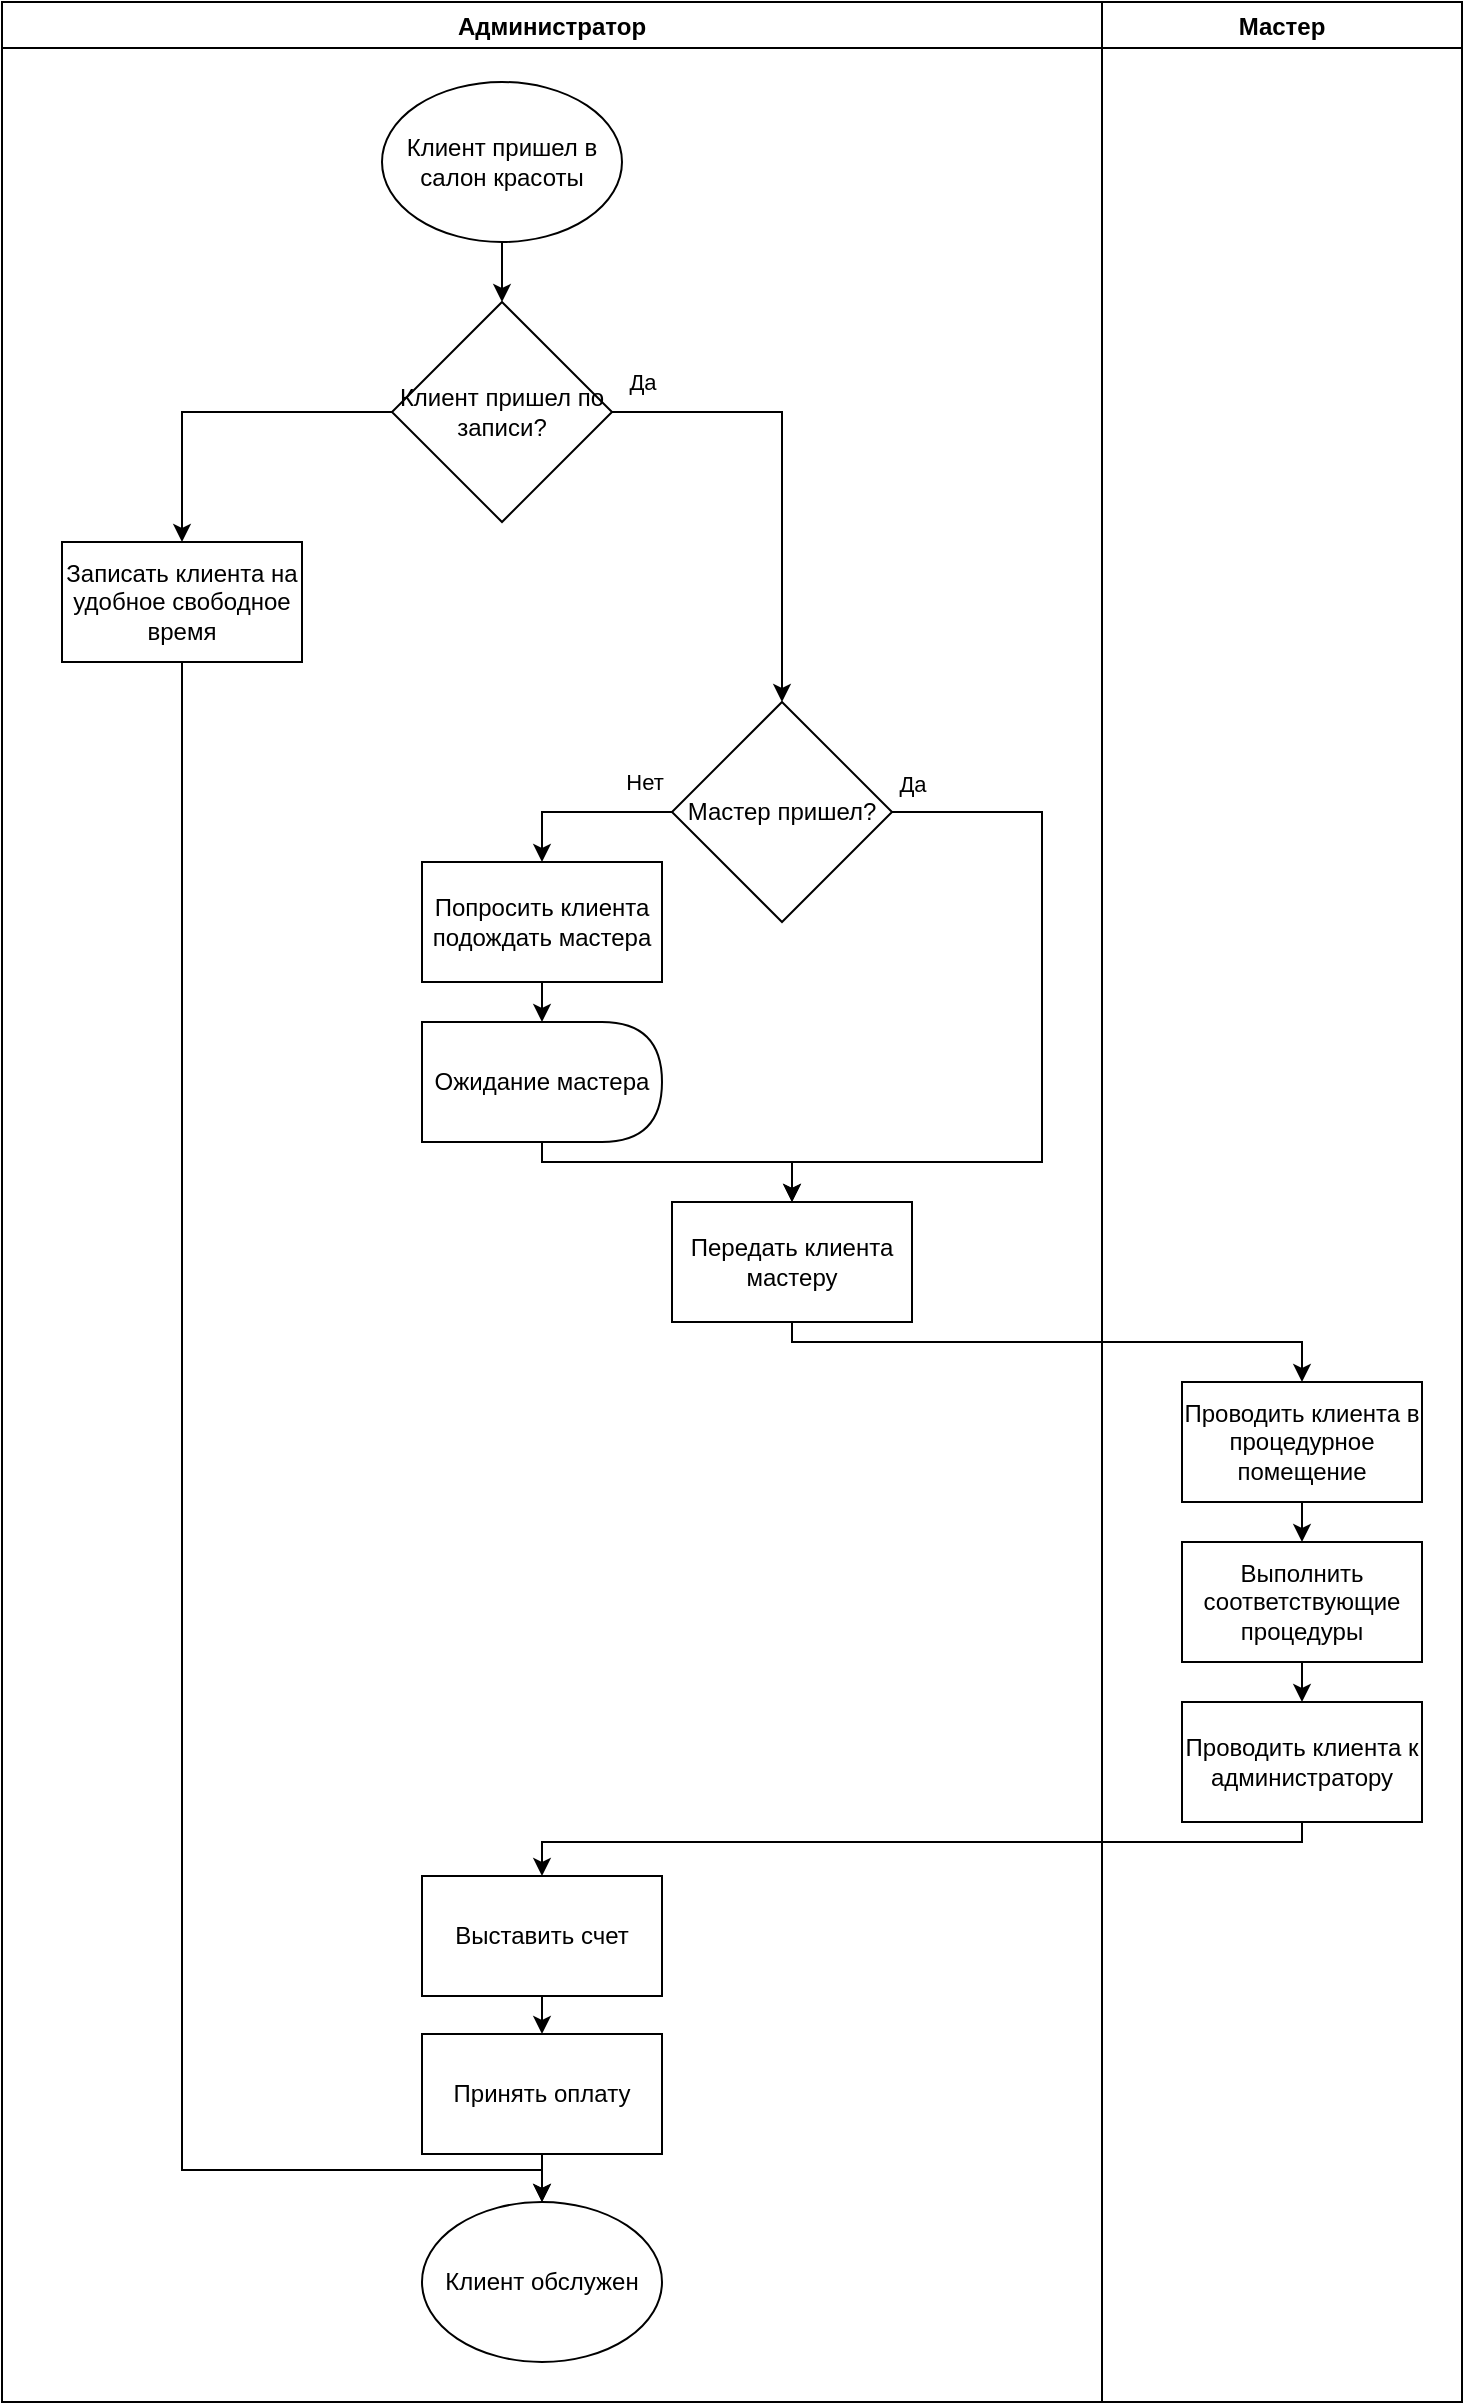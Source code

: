 <mxfile version="16.0.2" type="device"><diagram id="VCR2V3lrb5PnsNBaP1EC" name="Страница 1"><mxGraphModel dx="2216" dy="2003" grid="0" gridSize="10" guides="1" tooltips="1" connect="1" arrows="1" fold="1" page="1" pageScale="1" pageWidth="1100" pageHeight="850" math="0" shadow="0"><root><mxCell id="0"/><mxCell id="1" parent="0"/><mxCell id="IbOxdWrFyEDXIAdMxhLQ-15" style="edgeStyle=orthogonalEdgeStyle;rounded=0;orthogonalLoop=1;jettySize=auto;html=1;exitX=0.5;exitY=1;exitDx=0;exitDy=0;entryX=0.5;entryY=0;entryDx=0;entryDy=0;" parent="1" source="IbOxdWrFyEDXIAdMxhLQ-1" target="IbOxdWrFyEDXIAdMxhLQ-14" edge="1"><mxGeometry relative="1" as="geometry"/></mxCell><mxCell id="IbOxdWrFyEDXIAdMxhLQ-1" value="Клиент пришел в салон красоты" style="ellipse;whiteSpace=wrap;html=1;" parent="1" vertex="1"><mxGeometry x="300" y="10" width="120" height="80" as="geometry"/></mxCell><mxCell id="IbOxdWrFyEDXIAdMxhLQ-8" style="edgeStyle=orthogonalEdgeStyle;rounded=0;orthogonalLoop=1;jettySize=auto;html=1;exitX=0;exitY=0.5;exitDx=0;exitDy=0;entryX=0.5;entryY=0;entryDx=0;entryDy=0;" parent="1" source="IbOxdWrFyEDXIAdMxhLQ-3" target="IbOxdWrFyEDXIAdMxhLQ-5" edge="1"><mxGeometry relative="1" as="geometry"/></mxCell><mxCell id="IbOxdWrFyEDXIAdMxhLQ-11" value="Нет" style="edgeLabel;html=1;align=center;verticalAlign=middle;resizable=0;points=[];" parent="IbOxdWrFyEDXIAdMxhLQ-8" vertex="1" connectable="0"><mxGeometry x="-0.187" y="1" relative="1" as="geometry"><mxPoint x="22" y="-16" as="offset"/></mxGeometry></mxCell><mxCell id="IbOxdWrFyEDXIAdMxhLQ-9" style="edgeStyle=orthogonalEdgeStyle;rounded=0;orthogonalLoop=1;jettySize=auto;html=1;exitX=1;exitY=0.5;exitDx=0;exitDy=0;entryX=0.5;entryY=0;entryDx=0;entryDy=0;" parent="1" source="IbOxdWrFyEDXIAdMxhLQ-3" target="IbOxdWrFyEDXIAdMxhLQ-6" edge="1"><mxGeometry relative="1" as="geometry"><Array as="points"><mxPoint x="630" y="375"/><mxPoint x="630" y="550"/><mxPoint x="505" y="550"/></Array></mxGeometry></mxCell><mxCell id="IbOxdWrFyEDXIAdMxhLQ-10" value="Да" style="edgeLabel;html=1;align=center;verticalAlign=middle;resizable=0;points=[];" parent="IbOxdWrFyEDXIAdMxhLQ-9" vertex="1" connectable="0"><mxGeometry x="-0.187" relative="1" as="geometry"><mxPoint x="-65" y="-100" as="offset"/></mxGeometry></mxCell><mxCell id="IbOxdWrFyEDXIAdMxhLQ-3" value="Мастер пришел?" style="rhombus;whiteSpace=wrap;html=1;" parent="1" vertex="1"><mxGeometry x="445" y="320" width="110" height="110" as="geometry"/></mxCell><mxCell id="IbOxdWrFyEDXIAdMxhLQ-32" style="edgeStyle=orthogonalEdgeStyle;rounded=0;orthogonalLoop=1;jettySize=auto;html=1;exitX=0.5;exitY=1;exitDx=0;exitDy=0;entryX=0.5;entryY=0;entryDx=0;entryDy=0;" parent="1" source="IbOxdWrFyEDXIAdMxhLQ-6" target="IbOxdWrFyEDXIAdMxhLQ-31" edge="1"><mxGeometry relative="1" as="geometry"><Array as="points"><mxPoint x="505" y="640"/><mxPoint x="760" y="640"/></Array></mxGeometry></mxCell><mxCell id="IbOxdWrFyEDXIAdMxhLQ-18" style="edgeStyle=orthogonalEdgeStyle;rounded=0;orthogonalLoop=1;jettySize=auto;html=1;exitX=1;exitY=0.5;exitDx=0;exitDy=0;entryX=0.5;entryY=0;entryDx=0;entryDy=0;" parent="1" source="IbOxdWrFyEDXIAdMxhLQ-14" target="IbOxdWrFyEDXIAdMxhLQ-3" edge="1"><mxGeometry relative="1" as="geometry"/></mxCell><mxCell id="IbOxdWrFyEDXIAdMxhLQ-19" value="Да" style="edgeLabel;html=1;align=center;verticalAlign=middle;resizable=0;points=[];" parent="IbOxdWrFyEDXIAdMxhLQ-18" vertex="1" connectable="0"><mxGeometry x="-0.766" y="1" relative="1" as="geometry"><mxPoint x="-12" y="-14" as="offset"/></mxGeometry></mxCell><mxCell id="IbOxdWrFyEDXIAdMxhLQ-22" style="edgeStyle=orthogonalEdgeStyle;rounded=0;orthogonalLoop=1;jettySize=auto;html=1;exitX=0;exitY=0.5;exitDx=0;exitDy=0;entryX=0.5;entryY=0;entryDx=0;entryDy=0;" parent="1" source="IbOxdWrFyEDXIAdMxhLQ-14" target="IbOxdWrFyEDXIAdMxhLQ-21" edge="1"><mxGeometry relative="1" as="geometry"/></mxCell><mxCell id="IbOxdWrFyEDXIAdMxhLQ-14" value="Клиент пришел по записи?" style="rhombus;whiteSpace=wrap;html=1;" parent="1" vertex="1"><mxGeometry x="305" y="120" width="110" height="110" as="geometry"/></mxCell><mxCell id="IbOxdWrFyEDXIAdMxhLQ-24" style="edgeStyle=orthogonalEdgeStyle;rounded=0;orthogonalLoop=1;jettySize=auto;html=1;exitX=0.5;exitY=1;exitDx=0;exitDy=0;entryX=0.5;entryY=0;entryDx=0;entryDy=0;" parent="1" source="IbOxdWrFyEDXIAdMxhLQ-21" target="IbOxdWrFyEDXIAdMxhLQ-44" edge="1"><mxGeometry relative="1" as="geometry"><mxPoint x="200" y="320" as="targetPoint"/><Array as="points"><mxPoint x="200" y="1054"/><mxPoint x="380" y="1054"/></Array></mxGeometry></mxCell><mxCell id="IbOxdWrFyEDXIAdMxhLQ-21" value="Записать клиента на удобное свободное время" style="rounded=0;whiteSpace=wrap;html=1;" parent="1" vertex="1"><mxGeometry x="140" y="240" width="120" height="60" as="geometry"/></mxCell><mxCell id="IbOxdWrFyEDXIAdMxhLQ-29" value="Администратор" style="swimlane;" parent="1" vertex="1"><mxGeometry x="110" y="-30" width="550" height="1200" as="geometry"/></mxCell><mxCell id="IbOxdWrFyEDXIAdMxhLQ-40" style="edgeStyle=orthogonalEdgeStyle;rounded=0;orthogonalLoop=1;jettySize=auto;html=1;exitX=0.5;exitY=1;exitDx=0;exitDy=0;entryX=0.5;entryY=0;entryDx=0;entryDy=0;" parent="IbOxdWrFyEDXIAdMxhLQ-29" source="IbOxdWrFyEDXIAdMxhLQ-37" target="IbOxdWrFyEDXIAdMxhLQ-39" edge="1"><mxGeometry relative="1" as="geometry"/></mxCell><mxCell id="IbOxdWrFyEDXIAdMxhLQ-37" value="Выставить счет" style="rounded=0;whiteSpace=wrap;html=1;" parent="IbOxdWrFyEDXIAdMxhLQ-29" vertex="1"><mxGeometry x="210" y="937" width="120" height="60" as="geometry"/></mxCell><mxCell id="IbOxdWrFyEDXIAdMxhLQ-5" value="Попросить клиента подождать мастера" style="rounded=0;whiteSpace=wrap;html=1;" parent="IbOxdWrFyEDXIAdMxhLQ-29" vertex="1"><mxGeometry x="210" y="430" width="120" height="60" as="geometry"/></mxCell><mxCell id="IbOxdWrFyEDXIAdMxhLQ-26" value="Ожидание мастера" style="shape=delay;whiteSpace=wrap;html=1;" parent="IbOxdWrFyEDXIAdMxhLQ-29" vertex="1"><mxGeometry x="210" y="510" width="120" height="60" as="geometry"/></mxCell><mxCell id="IbOxdWrFyEDXIAdMxhLQ-27" style="edgeStyle=orthogonalEdgeStyle;rounded=0;orthogonalLoop=1;jettySize=auto;html=1;exitX=0.5;exitY=1;exitDx=0;exitDy=0;entryX=0.5;entryY=0;entryDx=0;entryDy=0;" parent="IbOxdWrFyEDXIAdMxhLQ-29" source="IbOxdWrFyEDXIAdMxhLQ-5" target="IbOxdWrFyEDXIAdMxhLQ-26" edge="1"><mxGeometry relative="1" as="geometry"/></mxCell><mxCell id="IbOxdWrFyEDXIAdMxhLQ-6" value="Передать клиента мастеру" style="rounded=0;whiteSpace=wrap;html=1;" parent="IbOxdWrFyEDXIAdMxhLQ-29" vertex="1"><mxGeometry x="335" y="600" width="120" height="60" as="geometry"/></mxCell><mxCell id="IbOxdWrFyEDXIAdMxhLQ-28" style="edgeStyle=orthogonalEdgeStyle;rounded=0;orthogonalLoop=1;jettySize=auto;html=1;exitX=0.5;exitY=1;exitDx=0;exitDy=0;entryX=0.5;entryY=0;entryDx=0;entryDy=0;" parent="IbOxdWrFyEDXIAdMxhLQ-29" source="IbOxdWrFyEDXIAdMxhLQ-26" target="IbOxdWrFyEDXIAdMxhLQ-6" edge="1"><mxGeometry relative="1" as="geometry"><Array as="points"><mxPoint x="270" y="580"/><mxPoint x="395" y="580"/></Array></mxGeometry></mxCell><mxCell id="IbOxdWrFyEDXIAdMxhLQ-42" style="edgeStyle=orthogonalEdgeStyle;rounded=0;orthogonalLoop=1;jettySize=auto;html=1;exitX=0.5;exitY=1;exitDx=0;exitDy=0;entryX=0.5;entryY=0;entryDx=0;entryDy=0;" parent="IbOxdWrFyEDXIAdMxhLQ-29" source="IbOxdWrFyEDXIAdMxhLQ-39" target="IbOxdWrFyEDXIAdMxhLQ-44" edge="1"><mxGeometry relative="1" as="geometry"><mxPoint x="270" y="1100" as="targetPoint"/></mxGeometry></mxCell><mxCell id="IbOxdWrFyEDXIAdMxhLQ-39" value="Принять оплату" style="rounded=0;whiteSpace=wrap;html=1;" parent="IbOxdWrFyEDXIAdMxhLQ-29" vertex="1"><mxGeometry x="210" y="1016" width="120" height="60" as="geometry"/></mxCell><mxCell id="IbOxdWrFyEDXIAdMxhLQ-44" value="Клиент обслужен" style="ellipse;whiteSpace=wrap;html=1;" parent="IbOxdWrFyEDXIAdMxhLQ-29" vertex="1"><mxGeometry x="210" y="1100" width="120" height="80" as="geometry"/></mxCell><mxCell id="IbOxdWrFyEDXIAdMxhLQ-30" value="Мастер" style="swimlane;" parent="1" vertex="1"><mxGeometry x="660" y="-30" width="180" height="1200" as="geometry"/></mxCell><mxCell id="IbOxdWrFyEDXIAdMxhLQ-34" style="edgeStyle=orthogonalEdgeStyle;rounded=0;orthogonalLoop=1;jettySize=auto;html=1;exitX=0.5;exitY=1;exitDx=0;exitDy=0;entryX=0.5;entryY=0;entryDx=0;entryDy=0;" parent="IbOxdWrFyEDXIAdMxhLQ-30" source="IbOxdWrFyEDXIAdMxhLQ-31" target="IbOxdWrFyEDXIAdMxhLQ-33" edge="1"><mxGeometry relative="1" as="geometry"/></mxCell><mxCell id="IbOxdWrFyEDXIAdMxhLQ-31" value="Проводить клиента в процедурное помещение" style="rounded=0;whiteSpace=wrap;html=1;" parent="IbOxdWrFyEDXIAdMxhLQ-30" vertex="1"><mxGeometry x="40" y="690" width="120" height="60" as="geometry"/></mxCell><mxCell id="IbOxdWrFyEDXIAdMxhLQ-36" style="edgeStyle=orthogonalEdgeStyle;rounded=0;orthogonalLoop=1;jettySize=auto;html=1;exitX=0.5;exitY=1;exitDx=0;exitDy=0;entryX=0.5;entryY=0;entryDx=0;entryDy=0;" parent="IbOxdWrFyEDXIAdMxhLQ-30" source="IbOxdWrFyEDXIAdMxhLQ-33" target="IbOxdWrFyEDXIAdMxhLQ-35" edge="1"><mxGeometry relative="1" as="geometry"/></mxCell><mxCell id="IbOxdWrFyEDXIAdMxhLQ-33" value="Выполнить соответствующие процедуры" style="rounded=0;whiteSpace=wrap;html=1;" parent="IbOxdWrFyEDXIAdMxhLQ-30" vertex="1"><mxGeometry x="40" y="770" width="120" height="60" as="geometry"/></mxCell><mxCell id="IbOxdWrFyEDXIAdMxhLQ-35" value="Проводить клиента к администратору" style="rounded=0;whiteSpace=wrap;html=1;" parent="IbOxdWrFyEDXIAdMxhLQ-30" vertex="1"><mxGeometry x="40" y="850" width="120" height="60" as="geometry"/></mxCell><mxCell id="IbOxdWrFyEDXIAdMxhLQ-38" style="edgeStyle=orthogonalEdgeStyle;rounded=0;orthogonalLoop=1;jettySize=auto;html=1;exitX=0.5;exitY=1;exitDx=0;exitDy=0;entryX=0.5;entryY=0;entryDx=0;entryDy=0;" parent="1" source="IbOxdWrFyEDXIAdMxhLQ-35" target="IbOxdWrFyEDXIAdMxhLQ-37" edge="1"><mxGeometry relative="1" as="geometry"><Array as="points"><mxPoint x="760" y="890"/><mxPoint x="380" y="890"/></Array></mxGeometry></mxCell></root></mxGraphModel></diagram></mxfile>